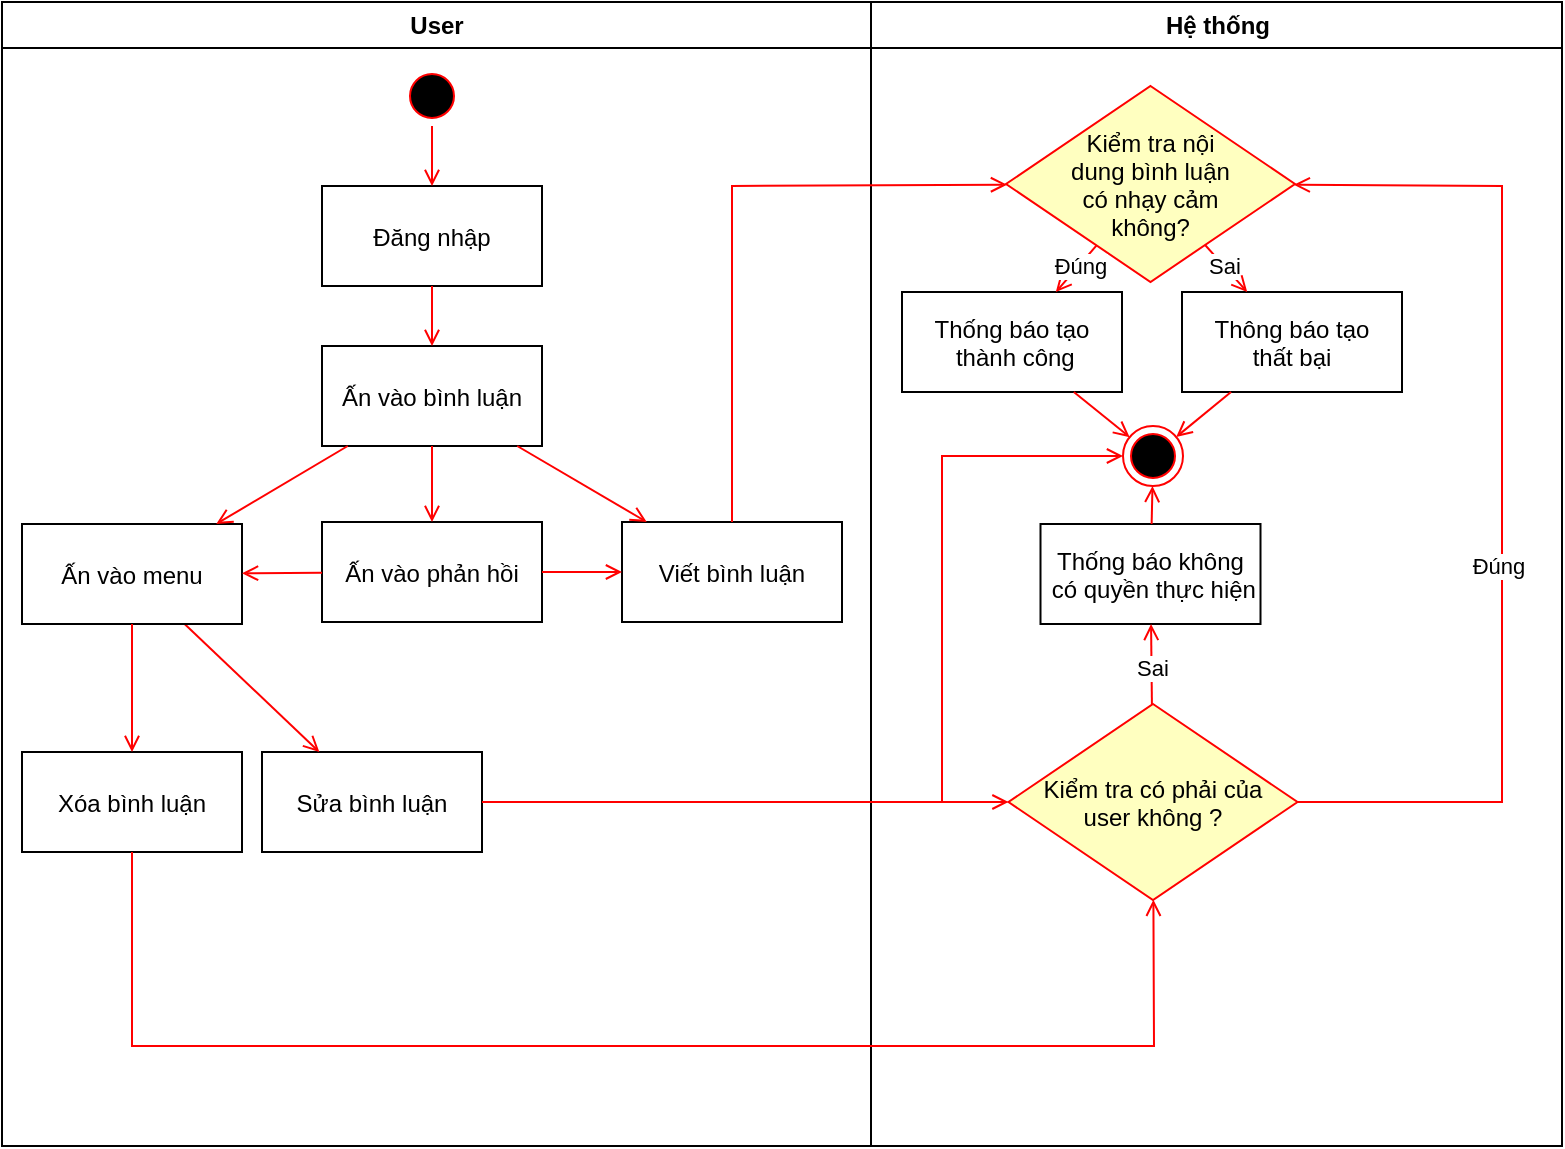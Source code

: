 <mxfile version="24.7.17">
  <diagram name="Page-1" id="e7e014a7-5840-1c2e-5031-d8a46d1fe8dd">
    <mxGraphModel dx="1290" dy="563" grid="1" gridSize="10" guides="1" tooltips="1" connect="1" arrows="1" fold="1" page="1" pageScale="1" pageWidth="1169" pageHeight="826" background="none" math="0" shadow="0">
      <root>
        <mxCell id="0" />
        <mxCell id="1" parent="0" />
        <mxCell id="2" value="User" style="swimlane;whiteSpace=wrap" parent="1" vertex="1">
          <mxGeometry x="10" y="128" width="434.5" height="572" as="geometry" />
        </mxCell>
        <mxCell id="5" value="" style="ellipse;shape=startState;fillColor=#000000;strokeColor=#ff0000;" parent="2" vertex="1">
          <mxGeometry x="200" y="32" width="30" height="30" as="geometry" />
        </mxCell>
        <mxCell id="SuG1Byf5JXPER20UlvzR-43" value="Đăng nhập" style="" vertex="1" parent="2">
          <mxGeometry x="160" y="92" width="110" height="50" as="geometry" />
        </mxCell>
        <mxCell id="SuG1Byf5JXPER20UlvzR-45" value="" style="endArrow=open;strokeColor=#FF0000;endFill=1;rounded=0;" edge="1" parent="2" source="5" target="SuG1Byf5JXPER20UlvzR-43">
          <mxGeometry relative="1" as="geometry">
            <mxPoint x="165" y="47" as="sourcePoint" />
            <mxPoint x="479.5" y="335" as="targetPoint" />
          </mxGeometry>
        </mxCell>
        <mxCell id="SuG1Byf5JXPER20UlvzR-44" value="Ấn vào bình luận" style="" vertex="1" parent="2">
          <mxGeometry x="160" y="172" width="110" height="50" as="geometry" />
        </mxCell>
        <mxCell id="SuG1Byf5JXPER20UlvzR-84" value="" style="endArrow=open;strokeColor=#FF0000;endFill=1;rounded=0;" edge="1" parent="2" source="SuG1Byf5JXPER20UlvzR-43" target="SuG1Byf5JXPER20UlvzR-44">
          <mxGeometry relative="1" as="geometry">
            <mxPoint x="175" y="82" as="sourcePoint" />
            <mxPoint x="175" y="132" as="targetPoint" />
          </mxGeometry>
        </mxCell>
        <mxCell id="SuG1Byf5JXPER20UlvzR-87" value="Sửa bình luận" style="" vertex="1" parent="2">
          <mxGeometry x="130" y="375" width="110" height="50" as="geometry" />
        </mxCell>
        <mxCell id="SuG1Byf5JXPER20UlvzR-88" value="" style="endArrow=open;strokeColor=#FF0000;endFill=1;rounded=0;" edge="1" parent="2" source="SuG1Byf5JXPER20UlvzR-90" target="SuG1Byf5JXPER20UlvzR-87">
          <mxGeometry relative="1" as="geometry">
            <mxPoint x="205" y="142" as="sourcePoint" />
            <mxPoint x="265" y="192" as="targetPoint" />
          </mxGeometry>
        </mxCell>
        <mxCell id="SuG1Byf5JXPER20UlvzR-89" value="Xóa bình luận" style="" vertex="1" parent="2">
          <mxGeometry x="10" y="375" width="110" height="50" as="geometry" />
        </mxCell>
        <mxCell id="SuG1Byf5JXPER20UlvzR-90" value="Ấn vào menu" style="" vertex="1" parent="2">
          <mxGeometry x="10" y="261" width="110" height="50" as="geometry" />
        </mxCell>
        <mxCell id="SuG1Byf5JXPER20UlvzR-91" value="" style="endArrow=open;strokeColor=#FF0000;endFill=1;rounded=0;" edge="1" parent="2" source="SuG1Byf5JXPER20UlvzR-90" target="SuG1Byf5JXPER20UlvzR-89">
          <mxGeometry relative="1" as="geometry">
            <mxPoint x="140" y="232" as="sourcePoint" />
            <mxPoint x="180" y="295" as="targetPoint" />
          </mxGeometry>
        </mxCell>
        <mxCell id="SuG1Byf5JXPER20UlvzR-92" value="" style="endArrow=open;strokeColor=#FF0000;endFill=1;rounded=0;" edge="1" parent="2" source="SuG1Byf5JXPER20UlvzR-44" target="SuG1Byf5JXPER20UlvzR-90">
          <mxGeometry relative="1" as="geometry">
            <mxPoint x="150" y="322" as="sourcePoint" />
            <mxPoint x="190" y="385" as="targetPoint" />
          </mxGeometry>
        </mxCell>
        <mxCell id="SuG1Byf5JXPER20UlvzR-93" value="Viết bình luận" style="" vertex="1" parent="2">
          <mxGeometry x="310" y="260" width="110" height="50" as="geometry" />
        </mxCell>
        <mxCell id="SuG1Byf5JXPER20UlvzR-94" value="" style="endArrow=open;strokeColor=#FF0000;endFill=1;rounded=0;" edge="1" parent="2" source="SuG1Byf5JXPER20UlvzR-44" target="SuG1Byf5JXPER20UlvzR-93">
          <mxGeometry relative="1" as="geometry">
            <mxPoint x="181" y="212" as="sourcePoint" />
            <mxPoint x="149" y="272" as="targetPoint" />
          </mxGeometry>
        </mxCell>
        <mxCell id="SuG1Byf5JXPER20UlvzR-110" value="Ấn vào phản hồi" style="" vertex="1" parent="2">
          <mxGeometry x="160" y="260" width="110" height="50" as="geometry" />
        </mxCell>
        <mxCell id="SuG1Byf5JXPER20UlvzR-111" value="" style="endArrow=open;strokeColor=#FF0000;endFill=1;rounded=0;" edge="1" parent="2" source="SuG1Byf5JXPER20UlvzR-44" target="SuG1Byf5JXPER20UlvzR-110">
          <mxGeometry relative="1" as="geometry">
            <mxPoint x="163" y="242" as="sourcePoint" />
            <mxPoint x="127" y="271" as="targetPoint" />
          </mxGeometry>
        </mxCell>
        <mxCell id="SuG1Byf5JXPER20UlvzR-112" value="" style="endArrow=open;strokeColor=#FF0000;endFill=1;rounded=0;" edge="1" parent="2" source="SuG1Byf5JXPER20UlvzR-110" target="SuG1Byf5JXPER20UlvzR-93">
          <mxGeometry relative="1" as="geometry">
            <mxPoint x="195" y="232" as="sourcePoint" />
            <mxPoint x="195" y="271" as="targetPoint" />
          </mxGeometry>
        </mxCell>
        <mxCell id="SuG1Byf5JXPER20UlvzR-113" value="" style="endArrow=open;strokeColor=#FF0000;endFill=1;rounded=0;" edge="1" parent="2" source="SuG1Byf5JXPER20UlvzR-110" target="SuG1Byf5JXPER20UlvzR-90">
          <mxGeometry relative="1" as="geometry">
            <mxPoint x="180" y="232" as="sourcePoint" />
            <mxPoint x="225" y="270" as="targetPoint" />
          </mxGeometry>
        </mxCell>
        <mxCell id="3" value="Hệ thống" style="swimlane;whiteSpace=wrap" parent="1" vertex="1">
          <mxGeometry x="444.5" y="128" width="345.5" height="572" as="geometry" />
        </mxCell>
        <mxCell id="21" value="Kiểm tra nội&#xa;dung bình luận &#xa;có nhạy cảm &#xa;không?" style="rhombus;fillColor=#ffffc0;strokeColor=#ff0000;" parent="3" vertex="1">
          <mxGeometry x="67.5" y="42" width="144.5" height="98" as="geometry" />
        </mxCell>
        <mxCell id="SuG1Byf5JXPER20UlvzR-48" value="" style="ellipse;shape=endState;fillColor=#000000;strokeColor=#ff0000" vertex="1" parent="3">
          <mxGeometry x="126" y="212" width="30" height="30" as="geometry" />
        </mxCell>
        <mxCell id="SuG1Byf5JXPER20UlvzR-49" value="Thống báo tạo&#xa; thành công" style="" vertex="1" parent="3">
          <mxGeometry x="15.5" y="145" width="110" height="50" as="geometry" />
        </mxCell>
        <mxCell id="SuG1Byf5JXPER20UlvzR-50" value="Thông báo tạo&#xa;thất bại" style="" vertex="1" parent="3">
          <mxGeometry x="155.5" y="145" width="110" height="50" as="geometry" />
        </mxCell>
        <mxCell id="SuG1Byf5JXPER20UlvzR-51" value="" style="endArrow=open;strokeColor=#FF0000;endFill=1;rounded=0;" edge="1" parent="3" source="21" target="SuG1Byf5JXPER20UlvzR-49">
          <mxGeometry relative="1" as="geometry">
            <mxPoint x="-44" y="241" as="sourcePoint" />
            <mxPoint x="67" y="240" as="targetPoint" />
          </mxGeometry>
        </mxCell>
        <mxCell id="SuG1Byf5JXPER20UlvzR-52" value="Đúng" style="edgeLabel;html=1;align=center;verticalAlign=middle;resizable=0;points=[];" vertex="1" connectable="0" parent="SuG1Byf5JXPER20UlvzR-51">
          <mxGeometry x="-0.127" relative="1" as="geometry">
            <mxPoint as="offset" />
          </mxGeometry>
        </mxCell>
        <mxCell id="SuG1Byf5JXPER20UlvzR-65" value="" style="endArrow=open;strokeColor=#FF0000;endFill=1;rounded=0;" edge="1" parent="3" source="21" target="SuG1Byf5JXPER20UlvzR-50">
          <mxGeometry relative="1" as="geometry">
            <mxPoint x="-99" y="162" as="sourcePoint" />
            <mxPoint x="-99" y="217" as="targetPoint" />
          </mxGeometry>
        </mxCell>
        <mxCell id="SuG1Byf5JXPER20UlvzR-66" value="Sai" style="edgeLabel;html=1;align=center;verticalAlign=middle;resizable=0;points=[];" vertex="1" connectable="0" parent="SuG1Byf5JXPER20UlvzR-65">
          <mxGeometry x="0.042" y="-3" relative="1" as="geometry">
            <mxPoint y="-4" as="offset" />
          </mxGeometry>
        </mxCell>
        <mxCell id="SuG1Byf5JXPER20UlvzR-67" value="" style="endArrow=open;strokeColor=#FF0000;endFill=1;rounded=0;" edge="1" parent="3" source="SuG1Byf5JXPER20UlvzR-49" target="SuG1Byf5JXPER20UlvzR-48">
          <mxGeometry relative="1" as="geometry">
            <mxPoint x="119" y="275" as="sourcePoint" />
            <mxPoint x="94" y="322" as="targetPoint" />
          </mxGeometry>
        </mxCell>
        <mxCell id="SuG1Byf5JXPER20UlvzR-86" value="" style="endArrow=open;strokeColor=#FF0000;endFill=1;rounded=0;" edge="1" parent="3" source="SuG1Byf5JXPER20UlvzR-50" target="SuG1Byf5JXPER20UlvzR-48">
          <mxGeometry relative="1" as="geometry">
            <mxPoint x="93" y="495" as="sourcePoint" />
            <mxPoint x="195.5" y="552" as="targetPoint" />
          </mxGeometry>
        </mxCell>
        <mxCell id="SuG1Byf5JXPER20UlvzR-100" value="Kiểm tra có phải của &#xa;user không ?" style="rhombus;fillColor=#ffffc0;strokeColor=#ff0000;" vertex="1" parent="3">
          <mxGeometry x="68.75" y="351" width="144.5" height="98" as="geometry" />
        </mxCell>
        <mxCell id="SuG1Byf5JXPER20UlvzR-101" value="" style="endArrow=open;strokeColor=#FF0000;endFill=1;rounded=0;" edge="1" parent="3" source="SuG1Byf5JXPER20UlvzR-100" target="21">
          <mxGeometry relative="1" as="geometry">
            <mxPoint x="-144.5" y="410" as="sourcePoint" />
            <mxPoint x="78.5" y="410" as="targetPoint" />
            <Array as="points">
              <mxPoint x="315.5" y="400" />
              <mxPoint x="315.5" y="92" />
            </Array>
          </mxGeometry>
        </mxCell>
        <mxCell id="SuG1Byf5JXPER20UlvzR-102" value="Đúng" style="edgeLabel;html=1;align=center;verticalAlign=middle;resizable=0;points=[];" vertex="1" connectable="0" parent="SuG1Byf5JXPER20UlvzR-101">
          <mxGeometry x="-0.141" y="2" relative="1" as="geometry">
            <mxPoint as="offset" />
          </mxGeometry>
        </mxCell>
        <mxCell id="SuG1Byf5JXPER20UlvzR-104" value="Thống báo không&#xa; có quyền thực hiện" style="" vertex="1" parent="3">
          <mxGeometry x="84.75" y="261" width="110" height="50" as="geometry" />
        </mxCell>
        <mxCell id="SuG1Byf5JXPER20UlvzR-105" value="" style="endArrow=open;strokeColor=#FF0000;endFill=1;rounded=0;" edge="1" parent="3" source="SuG1Byf5JXPER20UlvzR-104" target="SuG1Byf5JXPER20UlvzR-48">
          <mxGeometry relative="1" as="geometry">
            <mxPoint x="-134.5" y="420" as="sourcePoint" />
            <mxPoint x="138.5" y="245" as="targetPoint" />
          </mxGeometry>
        </mxCell>
        <mxCell id="SuG1Byf5JXPER20UlvzR-106" value="" style="endArrow=open;strokeColor=#FF0000;endFill=1;rounded=0;" edge="1" parent="3" source="SuG1Byf5JXPER20UlvzR-100" target="SuG1Byf5JXPER20UlvzR-104">
          <mxGeometry relative="1" as="geometry">
            <mxPoint x="150" y="282" as="sourcePoint" />
            <mxPoint x="151" y="252" as="targetPoint" />
          </mxGeometry>
        </mxCell>
        <mxCell id="SuG1Byf5JXPER20UlvzR-107" value="Sai" style="edgeLabel;html=1;align=center;verticalAlign=middle;resizable=0;points=[];" vertex="1" connectable="0" parent="SuG1Byf5JXPER20UlvzR-106">
          <mxGeometry x="-0.048" relative="1" as="geometry">
            <mxPoint as="offset" />
          </mxGeometry>
        </mxCell>
        <mxCell id="SuG1Byf5JXPER20UlvzR-95" value="" style="endArrow=open;strokeColor=#FF0000;endFill=1;rounded=0;" edge="1" parent="1" source="SuG1Byf5JXPER20UlvzR-93" target="21">
          <mxGeometry relative="1" as="geometry">
            <mxPoint x="270" y="340" as="sourcePoint" />
            <mxPoint x="330" y="398" as="targetPoint" />
            <Array as="points">
              <mxPoint x="375" y="220" />
            </Array>
          </mxGeometry>
        </mxCell>
        <mxCell id="SuG1Byf5JXPER20UlvzR-98" value="" style="endArrow=open;strokeColor=#FF0000;endFill=1;rounded=0;" edge="1" parent="1" source="SuG1Byf5JXPER20UlvzR-87" target="SuG1Byf5JXPER20UlvzR-100">
          <mxGeometry relative="1" as="geometry">
            <mxPoint x="198" y="450" as="sourcePoint" />
            <mxPoint x="460" y="660" as="targetPoint" />
          </mxGeometry>
        </mxCell>
        <mxCell id="SuG1Byf5JXPER20UlvzR-103" value="" style="endArrow=open;strokeColor=#FF0000;endFill=1;rounded=0;" edge="1" parent="1" source="SuG1Byf5JXPER20UlvzR-87" target="SuG1Byf5JXPER20UlvzR-48">
          <mxGeometry relative="1" as="geometry">
            <mxPoint x="300" y="538" as="sourcePoint" />
            <mxPoint x="523" y="538" as="targetPoint" />
            <Array as="points">
              <mxPoint x="480" y="528" />
              <mxPoint x="480" y="355" />
            </Array>
          </mxGeometry>
        </mxCell>
        <mxCell id="SuG1Byf5JXPER20UlvzR-108" value="" style="endArrow=open;strokeColor=#FF0000;endFill=1;rounded=0;" edge="1" parent="1" source="SuG1Byf5JXPER20UlvzR-89" target="SuG1Byf5JXPER20UlvzR-100">
          <mxGeometry relative="1" as="geometry">
            <mxPoint x="300" y="538" as="sourcePoint" />
            <mxPoint x="523" y="538" as="targetPoint" />
            <Array as="points">
              <mxPoint x="75" y="650" />
              <mxPoint x="586" y="650" />
            </Array>
          </mxGeometry>
        </mxCell>
      </root>
    </mxGraphModel>
  </diagram>
</mxfile>
